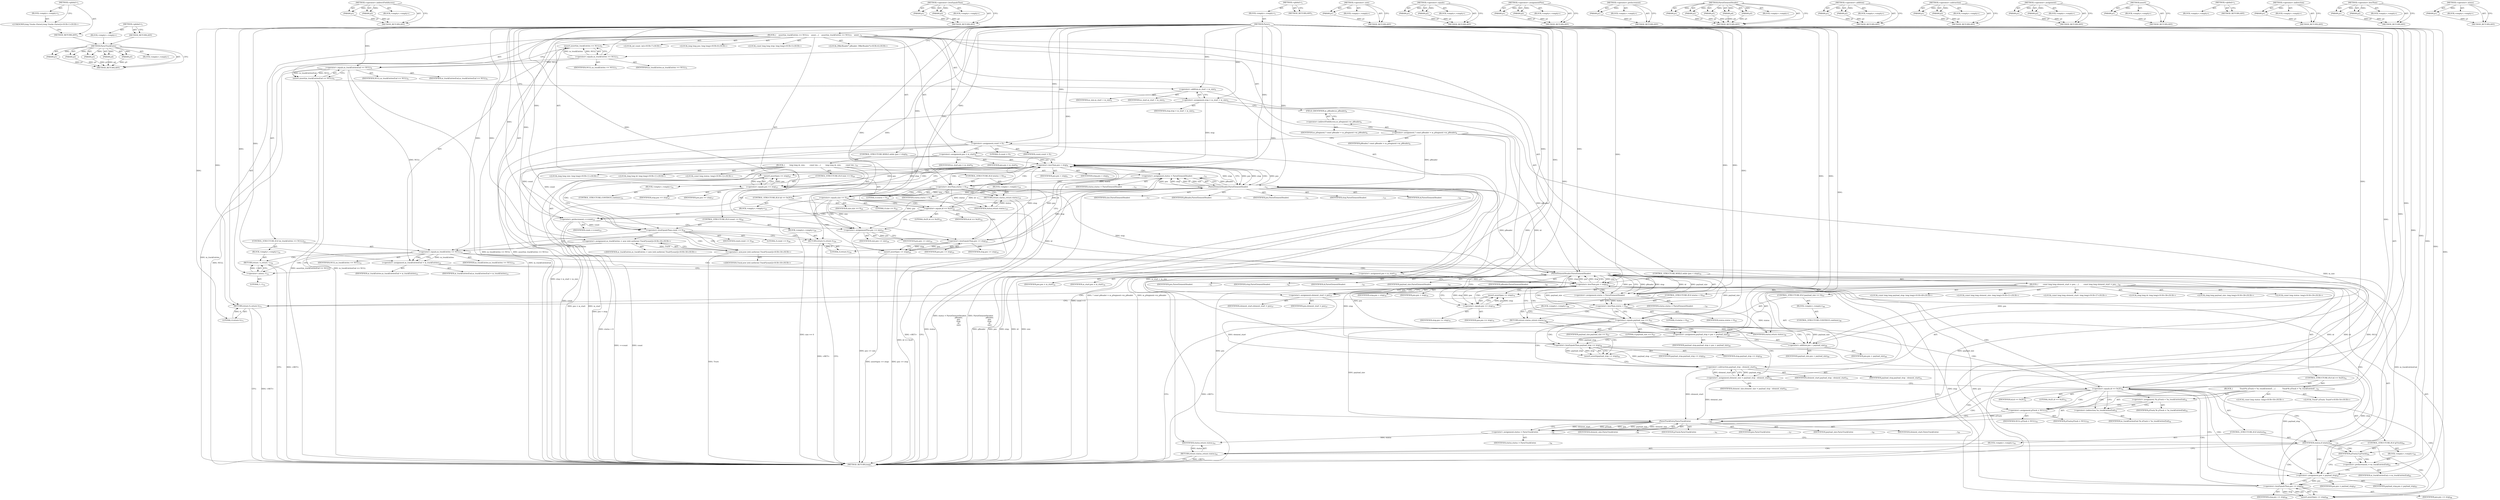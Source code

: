 digraph "&lt;global&gt;" {
vulnerable_299 [label=<(METHOD,ParseTrackEntry)>];
vulnerable_300 [label=<(PARAM,p1)>];
vulnerable_301 [label=<(PARAM,p2)>];
vulnerable_302 [label=<(PARAM,p3)>];
vulnerable_303 [label=<(PARAM,p4)>];
vulnerable_304 [label=<(PARAM,p5)>];
vulnerable_305 [label=<(BLOCK,&lt;empty&gt;,&lt;empty&gt;)>];
vulnerable_306 [label=<(METHOD_RETURN,ANY)>];
vulnerable_250 [label=<(METHOD,&lt;operator&gt;.indirectFieldAccess)>];
vulnerable_251 [label=<(PARAM,p1)>];
vulnerable_252 [label=<(PARAM,p2)>];
vulnerable_253 [label=<(BLOCK,&lt;empty&gt;,&lt;empty&gt;)>];
vulnerable_254 [label=<(METHOD_RETURN,ANY)>];
vulnerable_277 [label=<(METHOD,&lt;operator&gt;.lessEqualsThan)>];
vulnerable_278 [label=<(PARAM,p1)>];
vulnerable_279 [label=<(PARAM,p2)>];
vulnerable_280 [label=<(BLOCK,&lt;empty&gt;,&lt;empty&gt;)>];
vulnerable_281 [label=<(METHOD_RETURN,ANY)>];
vulnerable_6 [label=<(METHOD,&lt;global&gt;)<SUB>1</SUB>>];
vulnerable_7 [label=<(BLOCK,&lt;empty&gt;,&lt;empty&gt;)<SUB>1</SUB>>];
vulnerable_8 [label=<(METHOD,Parse)<SUB>1</SUB>>];
vulnerable_9 [label=<(BLOCK,{
    assert(m_trackEntries == NULL);
    asser...,{
    assert(m_trackEntries == NULL);
    asser...)<SUB>2</SUB>>];
vulnerable_10 [label=<(assert,assert(m_trackEntries == NULL))<SUB>3</SUB>>];
vulnerable_11 [label=<(&lt;operator&gt;.equals,m_trackEntries == NULL)<SUB>3</SUB>>];
vulnerable_12 [label=<(IDENTIFIER,m_trackEntries,m_trackEntries == NULL)<SUB>3</SUB>>];
vulnerable_13 [label=<(IDENTIFIER,NULL,m_trackEntries == NULL)<SUB>3</SUB>>];
vulnerable_14 [label=<(assert,assert(m_trackEntriesEnd == NULL))<SUB>4</SUB>>];
vulnerable_15 [label=<(&lt;operator&gt;.equals,m_trackEntriesEnd == NULL)<SUB>4</SUB>>];
vulnerable_16 [label=<(IDENTIFIER,m_trackEntriesEnd,m_trackEntriesEnd == NULL)<SUB>4</SUB>>];
vulnerable_17 [label=<(IDENTIFIER,NULL,m_trackEntriesEnd == NULL)<SUB>4</SUB>>];
vulnerable_18 [label="<(LOCAL,const long long stop: long long)<SUB>5</SUB>>"];
vulnerable_19 [label=<(&lt;operator&gt;.assignment,stop = m_start + m_size)<SUB>5</SUB>>];
vulnerable_20 [label=<(IDENTIFIER,stop,stop = m_start + m_size)<SUB>5</SUB>>];
vulnerable_21 [label=<(&lt;operator&gt;.addition,m_start + m_size)<SUB>5</SUB>>];
vulnerable_22 [label=<(IDENTIFIER,m_start,m_start + m_size)<SUB>5</SUB>>];
vulnerable_23 [label=<(IDENTIFIER,m_size,m_start + m_size)<SUB>5</SUB>>];
vulnerable_24 [label="<(LOCAL,IMkvReader* pReader: IMkvReader*)<SUB>6</SUB>>"];
vulnerable_25 [label=<(&lt;operator&gt;.assignment,* const pReader = m_pSegment-&gt;m_pReader)<SUB>6</SUB>>];
vulnerable_26 [label=<(IDENTIFIER,pReader,* const pReader = m_pSegment-&gt;m_pReader)<SUB>6</SUB>>];
vulnerable_27 [label=<(&lt;operator&gt;.indirectFieldAccess,m_pSegment-&gt;m_pReader)<SUB>6</SUB>>];
vulnerable_28 [label=<(IDENTIFIER,m_pSegment,* const pReader = m_pSegment-&gt;m_pReader)<SUB>6</SUB>>];
vulnerable_29 [label=<(FIELD_IDENTIFIER,m_pReader,m_pReader)<SUB>6</SUB>>];
vulnerable_30 [label="<(LOCAL,int count: int)<SUB>7</SUB>>"];
vulnerable_31 [label=<(&lt;operator&gt;.assignment,count = 0)<SUB>7</SUB>>];
vulnerable_32 [label=<(IDENTIFIER,count,count = 0)<SUB>7</SUB>>];
vulnerable_33 [label=<(LITERAL,0,count = 0)<SUB>7</SUB>>];
vulnerable_34 [label="<(LOCAL,long long pos: long long)<SUB>8</SUB>>"];
vulnerable_35 [label=<(&lt;operator&gt;.assignment,pos = m_start)<SUB>8</SUB>>];
vulnerable_36 [label=<(IDENTIFIER,pos,pos = m_start)<SUB>8</SUB>>];
vulnerable_37 [label=<(IDENTIFIER,m_start,pos = m_start)<SUB>8</SUB>>];
vulnerable_38 [label=<(CONTROL_STRUCTURE,WHILE,while (pos &lt; stop))<SUB>9</SUB>>];
vulnerable_39 [label=<(&lt;operator&gt;.lessThan,pos &lt; stop)<SUB>9</SUB>>];
vulnerable_40 [label=<(IDENTIFIER,pos,pos &lt; stop)<SUB>9</SUB>>];
vulnerable_41 [label=<(IDENTIFIER,stop,pos &lt; stop)<SUB>9</SUB>>];
vulnerable_42 [label=<(BLOCK,{
        long long id, size;
        const lon...,{
        long long id, size;
        const lon...)<SUB>10</SUB>>];
vulnerable_43 [label="<(LOCAL,long long id: long long)<SUB>11</SUB>>"];
vulnerable_44 [label="<(LOCAL,long long size: long long)<SUB>11</SUB>>"];
vulnerable_45 [label="<(LOCAL,const long status: long)<SUB>12</SUB>>"];
vulnerable_46 [label=<(&lt;operator&gt;.assignment,status = ParseElementHeader(
                  ...)<SUB>12</SUB>>];
vulnerable_47 [label=<(IDENTIFIER,status,status = ParseElementHeader(
                  ...)<SUB>12</SUB>>];
vulnerable_48 [label=<(ParseElementHeader,ParseElementHeader(
                           ...)<SUB>12</SUB>>];
vulnerable_49 [label=<(IDENTIFIER,pReader,ParseElementHeader(
                           ...)<SUB>13</SUB>>];
vulnerable_50 [label=<(IDENTIFIER,pos,ParseElementHeader(
                           ...)<SUB>14</SUB>>];
vulnerable_51 [label=<(IDENTIFIER,stop,ParseElementHeader(
                           ...)<SUB>15</SUB>>];
vulnerable_52 [label=<(IDENTIFIER,id,ParseElementHeader(
                           ...)<SUB>16</SUB>>];
vulnerable_53 [label=<(IDENTIFIER,size,ParseElementHeader(
                           ...)<SUB>17</SUB>>];
vulnerable_54 [label=<(CONTROL_STRUCTURE,IF,if (status &lt; 0))<SUB>18</SUB>>];
vulnerable_55 [label=<(&lt;operator&gt;.lessThan,status &lt; 0)<SUB>18</SUB>>];
vulnerable_56 [label=<(IDENTIFIER,status,status &lt; 0)<SUB>18</SUB>>];
vulnerable_57 [label=<(LITERAL,0,status &lt; 0)<SUB>18</SUB>>];
vulnerable_58 [label=<(BLOCK,&lt;empty&gt;,&lt;empty&gt;)<SUB>19</SUB>>];
vulnerable_59 [label=<(RETURN,return status;,return status;)<SUB>19</SUB>>];
vulnerable_60 [label=<(IDENTIFIER,status,return status;)<SUB>19</SUB>>];
vulnerable_61 [label=<(CONTROL_STRUCTURE,IF,if (size == 0))<SUB>20</SUB>>];
vulnerable_62 [label=<(&lt;operator&gt;.equals,size == 0)<SUB>20</SUB>>];
vulnerable_63 [label=<(IDENTIFIER,size,size == 0)<SUB>20</SUB>>];
vulnerable_64 [label=<(LITERAL,0,size == 0)<SUB>20</SUB>>];
vulnerable_65 [label=<(BLOCK,&lt;empty&gt;,&lt;empty&gt;)<SUB>21</SUB>>];
vulnerable_66 [label=<(CONTROL_STRUCTURE,CONTINUE,continue;)<SUB>21</SUB>>];
vulnerable_67 [label=<(CONTROL_STRUCTURE,IF,if (id == 0x2E))<SUB>22</SUB>>];
vulnerable_68 [label=<(&lt;operator&gt;.equals,id == 0x2E)<SUB>22</SUB>>];
vulnerable_69 [label=<(IDENTIFIER,id,id == 0x2E)<SUB>22</SUB>>];
vulnerable_70 [label=<(LITERAL,0x2E,id == 0x2E)<SUB>22</SUB>>];
vulnerable_71 [label=<(BLOCK,&lt;empty&gt;,&lt;empty&gt;)<SUB>23</SUB>>];
vulnerable_72 [label=<(&lt;operator&gt;.preIncrement,++count)<SUB>23</SUB>>];
vulnerable_73 [label=<(IDENTIFIER,count,++count)<SUB>23</SUB>>];
vulnerable_74 [label=<(&lt;operator&gt;.assignmentPlus,pos += size)<SUB>24</SUB>>];
vulnerable_75 [label=<(IDENTIFIER,pos,pos += size)<SUB>24</SUB>>];
vulnerable_76 [label=<(IDENTIFIER,size,pos += size)<SUB>24</SUB>>];
vulnerable_77 [label=<(assert,assert(pos &lt;= stop))<SUB>25</SUB>>];
vulnerable_78 [label=<(&lt;operator&gt;.lessEqualsThan,pos &lt;= stop)<SUB>25</SUB>>];
vulnerable_79 [label=<(IDENTIFIER,pos,pos &lt;= stop)<SUB>25</SUB>>];
vulnerable_80 [label=<(IDENTIFIER,stop,pos &lt;= stop)<SUB>25</SUB>>];
vulnerable_81 [label=<(assert,assert(pos == stop))<SUB>27</SUB>>];
vulnerable_82 [label=<(&lt;operator&gt;.equals,pos == stop)<SUB>27</SUB>>];
vulnerable_83 [label=<(IDENTIFIER,pos,pos == stop)<SUB>27</SUB>>];
vulnerable_84 [label=<(IDENTIFIER,stop,pos == stop)<SUB>27</SUB>>];
vulnerable_85 [label=<(CONTROL_STRUCTURE,IF,if (count &lt;= 0))<SUB>28</SUB>>];
vulnerable_86 [label=<(&lt;operator&gt;.lessEqualsThan,count &lt;= 0)<SUB>28</SUB>>];
vulnerable_87 [label=<(IDENTIFIER,count,count &lt;= 0)<SUB>28</SUB>>];
vulnerable_88 [label=<(LITERAL,0,count &lt;= 0)<SUB>28</SUB>>];
vulnerable_89 [label=<(BLOCK,&lt;empty&gt;,&lt;empty&gt;)<SUB>29</SUB>>];
vulnerable_90 [label=<(RETURN,return 0;,return 0;)<SUB>29</SUB>>];
vulnerable_91 [label=<(LITERAL,0,return 0;)<SUB>29</SUB>>];
vulnerable_92 [label="<(&lt;operator&gt;.assignment,m_trackEntries = new (std::nothrow) Track*[count])<SUB>30</SUB>>"];
vulnerable_93 [label="<(IDENTIFIER,m_trackEntries,m_trackEntries = new (std::nothrow) Track*[count])<SUB>30</SUB>>"];
vulnerable_94 [label="<(&lt;operator&gt;.new,new (std::nothrow) Track*[count])<SUB>30</SUB>>"];
vulnerable_95 [label="<(IDENTIFIER,Track,new (std::nothrow) Track*[count])<SUB>30</SUB>>"];
vulnerable_96 [label=<(CONTROL_STRUCTURE,IF,if (m_trackEntries == NULL))<SUB>31</SUB>>];
vulnerable_97 [label=<(&lt;operator&gt;.equals,m_trackEntries == NULL)<SUB>31</SUB>>];
vulnerable_98 [label=<(IDENTIFIER,m_trackEntries,m_trackEntries == NULL)<SUB>31</SUB>>];
vulnerable_99 [label=<(IDENTIFIER,NULL,m_trackEntries == NULL)<SUB>31</SUB>>];
vulnerable_100 [label=<(BLOCK,&lt;empty&gt;,&lt;empty&gt;)<SUB>32</SUB>>];
vulnerable_101 [label=<(RETURN,return -1;,return -1;)<SUB>32</SUB>>];
vulnerable_102 [label=<(&lt;operator&gt;.minus,-1)<SUB>32</SUB>>];
vulnerable_103 [label=<(LITERAL,1,-1)<SUB>32</SUB>>];
vulnerable_104 [label=<(&lt;operator&gt;.assignment,m_trackEntriesEnd = m_trackEntries)<SUB>33</SUB>>];
vulnerable_105 [label=<(IDENTIFIER,m_trackEntriesEnd,m_trackEntriesEnd = m_trackEntries)<SUB>33</SUB>>];
vulnerable_106 [label=<(IDENTIFIER,m_trackEntries,m_trackEntriesEnd = m_trackEntries)<SUB>33</SUB>>];
vulnerable_107 [label=<(&lt;operator&gt;.assignment,pos = m_start)<SUB>34</SUB>>];
vulnerable_108 [label=<(IDENTIFIER,pos,pos = m_start)<SUB>34</SUB>>];
vulnerable_109 [label=<(IDENTIFIER,m_start,pos = m_start)<SUB>34</SUB>>];
vulnerable_110 [label=<(CONTROL_STRUCTURE,WHILE,while (pos &lt; stop))<SUB>35</SUB>>];
vulnerable_111 [label=<(&lt;operator&gt;.lessThan,pos &lt; stop)<SUB>35</SUB>>];
vulnerable_112 [label=<(IDENTIFIER,pos,pos &lt; stop)<SUB>35</SUB>>];
vulnerable_113 [label=<(IDENTIFIER,stop,pos &lt; stop)<SUB>35</SUB>>];
vulnerable_114 [label=<(BLOCK,{
        const long long element_start = pos;
...,{
        const long long element_start = pos;
...)<SUB>36</SUB>>];
vulnerable_115 [label="<(LOCAL,const long long element_start: long long)<SUB>37</SUB>>"];
vulnerable_116 [label=<(&lt;operator&gt;.assignment,element_start = pos)<SUB>37</SUB>>];
vulnerable_117 [label=<(IDENTIFIER,element_start,element_start = pos)<SUB>37</SUB>>];
vulnerable_118 [label=<(IDENTIFIER,pos,element_start = pos)<SUB>37</SUB>>];
vulnerable_119 [label="<(LOCAL,long long id: long long)<SUB>38</SUB>>"];
vulnerable_120 [label="<(LOCAL,long long payload_size: long long)<SUB>38</SUB>>"];
vulnerable_121 [label="<(LOCAL,const long status: long)<SUB>39</SUB>>"];
vulnerable_122 [label=<(&lt;operator&gt;.assignment,status = ParseElementHeader(
                  ...)<SUB>39</SUB>>];
vulnerable_123 [label=<(IDENTIFIER,status,status = ParseElementHeader(
                  ...)<SUB>39</SUB>>];
vulnerable_124 [label=<(ParseElementHeader,ParseElementHeader(
                           ...)<SUB>39</SUB>>];
vulnerable_125 [label=<(IDENTIFIER,pReader,ParseElementHeader(
                           ...)<SUB>40</SUB>>];
vulnerable_126 [label=<(IDENTIFIER,pos,ParseElementHeader(
                           ...)<SUB>41</SUB>>];
vulnerable_127 [label=<(IDENTIFIER,stop,ParseElementHeader(
                           ...)<SUB>42</SUB>>];
vulnerable_128 [label=<(IDENTIFIER,id,ParseElementHeader(
                           ...)<SUB>43</SUB>>];
vulnerable_129 [label=<(IDENTIFIER,payload_size,ParseElementHeader(
                           ...)<SUB>44</SUB>>];
vulnerable_130 [label=<(CONTROL_STRUCTURE,IF,if (status &lt; 0))<SUB>45</SUB>>];
vulnerable_131 [label=<(&lt;operator&gt;.lessThan,status &lt; 0)<SUB>45</SUB>>];
vulnerable_132 [label=<(IDENTIFIER,status,status &lt; 0)<SUB>45</SUB>>];
vulnerable_133 [label=<(LITERAL,0,status &lt; 0)<SUB>45</SUB>>];
vulnerable_134 [label=<(BLOCK,&lt;empty&gt;,&lt;empty&gt;)<SUB>46</SUB>>];
vulnerable_135 [label=<(RETURN,return status;,return status;)<SUB>46</SUB>>];
vulnerable_136 [label=<(IDENTIFIER,status,return status;)<SUB>46</SUB>>];
vulnerable_137 [label=<(CONTROL_STRUCTURE,IF,if (payload_size == 0))<SUB>47</SUB>>];
vulnerable_138 [label=<(&lt;operator&gt;.equals,payload_size == 0)<SUB>47</SUB>>];
vulnerable_139 [label=<(IDENTIFIER,payload_size,payload_size == 0)<SUB>47</SUB>>];
vulnerable_140 [label=<(LITERAL,0,payload_size == 0)<SUB>47</SUB>>];
vulnerable_141 [label=<(BLOCK,&lt;empty&gt;,&lt;empty&gt;)<SUB>48</SUB>>];
vulnerable_142 [label=<(CONTROL_STRUCTURE,CONTINUE,continue;)<SUB>48</SUB>>];
vulnerable_143 [label="<(LOCAL,const long long payload_stop: long long)<SUB>49</SUB>>"];
vulnerable_144 [label=<(&lt;operator&gt;.assignment,payload_stop = pos + payload_size)<SUB>49</SUB>>];
vulnerable_145 [label=<(IDENTIFIER,payload_stop,payload_stop = pos + payload_size)<SUB>49</SUB>>];
vulnerable_146 [label=<(&lt;operator&gt;.addition,pos + payload_size)<SUB>49</SUB>>];
vulnerable_147 [label=<(IDENTIFIER,pos,pos + payload_size)<SUB>49</SUB>>];
vulnerable_148 [label=<(IDENTIFIER,payload_size,pos + payload_size)<SUB>49</SUB>>];
vulnerable_149 [label=<(assert,assert(payload_stop &lt;= stop))<SUB>50</SUB>>];
vulnerable_150 [label=<(&lt;operator&gt;.lessEqualsThan,payload_stop &lt;= stop)<SUB>50</SUB>>];
vulnerable_151 [label=<(IDENTIFIER,payload_stop,payload_stop &lt;= stop)<SUB>50</SUB>>];
vulnerable_152 [label=<(IDENTIFIER,stop,payload_stop &lt;= stop)<SUB>50</SUB>>];
vulnerable_153 [label="<(LOCAL,const long long element_size: long long)<SUB>51</SUB>>"];
vulnerable_154 [label=<(&lt;operator&gt;.assignment,element_size = payload_stop - element_start)<SUB>51</SUB>>];
vulnerable_155 [label=<(IDENTIFIER,element_size,element_size = payload_stop - element_start)<SUB>51</SUB>>];
vulnerable_156 [label=<(&lt;operator&gt;.subtraction,payload_stop - element_start)<SUB>51</SUB>>];
vulnerable_157 [label=<(IDENTIFIER,payload_stop,payload_stop - element_start)<SUB>51</SUB>>];
vulnerable_158 [label=<(IDENTIFIER,element_start,payload_stop - element_start)<SUB>51</SUB>>];
vulnerable_159 [label=<(CONTROL_STRUCTURE,IF,if (id == 0x2E))<SUB>52</SUB>>];
vulnerable_160 [label=<(&lt;operator&gt;.equals,id == 0x2E)<SUB>52</SUB>>];
vulnerable_161 [label=<(IDENTIFIER,id,id == 0x2E)<SUB>52</SUB>>];
vulnerable_162 [label=<(LITERAL,0x2E,id == 0x2E)<SUB>52</SUB>>];
vulnerable_163 [label=<(BLOCK,{
            Track*&amp; pTrack = *m_trackEntriesE...,{
            Track*&amp; pTrack = *m_trackEntriesE...)<SUB>53</SUB>>];
vulnerable_164 [label="<(LOCAL,Track* pTrack: Track*)<SUB>54</SUB>>"];
vulnerable_165 [label=<(&lt;operator&gt;.assignment,*&amp; pTrack = *m_trackEntriesEnd)<SUB>54</SUB>>];
vulnerable_166 [label=<(IDENTIFIER,pTrack,*&amp; pTrack = *m_trackEntriesEnd)<SUB>54</SUB>>];
vulnerable_167 [label=<(&lt;operator&gt;.indirection,*m_trackEntriesEnd)<SUB>54</SUB>>];
vulnerable_168 [label=<(IDENTIFIER,m_trackEntriesEnd,*&amp; pTrack = *m_trackEntriesEnd)<SUB>54</SUB>>];
vulnerable_169 [label=<(&lt;operator&gt;.assignment,pTrack = NULL)<SUB>55</SUB>>];
vulnerable_170 [label=<(IDENTIFIER,pTrack,pTrack = NULL)<SUB>55</SUB>>];
vulnerable_171 [label=<(IDENTIFIER,NULL,pTrack = NULL)<SUB>55</SUB>>];
vulnerable_172 [label="<(LOCAL,const long status: long)<SUB>56</SUB>>"];
vulnerable_173 [label=<(&lt;operator&gt;.assignment,status = ParseTrackEntry(
                     ...)<SUB>56</SUB>>];
vulnerable_174 [label=<(IDENTIFIER,status,status = ParseTrackEntry(
                     ...)<SUB>56</SUB>>];
vulnerable_175 [label=<(ParseTrackEntry,ParseTrackEntry(
                              ...)<SUB>56</SUB>>];
vulnerable_176 [label=<(IDENTIFIER,pos,ParseTrackEntry(
                              ...)<SUB>57</SUB>>];
vulnerable_177 [label=<(IDENTIFIER,payload_size,ParseTrackEntry(
                              ...)<SUB>58</SUB>>];
vulnerable_178 [label=<(IDENTIFIER,element_start,ParseTrackEntry(
                              ...)<SUB>59</SUB>>];
vulnerable_179 [label=<(IDENTIFIER,element_size,ParseTrackEntry(
                              ...)<SUB>60</SUB>>];
vulnerable_180 [label=<(IDENTIFIER,pTrack,ParseTrackEntry(
                              ...)<SUB>61</SUB>>];
vulnerable_181 [label=<(CONTROL_STRUCTURE,IF,if (status))<SUB>62</SUB>>];
vulnerable_182 [label=<(IDENTIFIER,status,if (status))<SUB>62</SUB>>];
vulnerable_183 [label=<(BLOCK,&lt;empty&gt;,&lt;empty&gt;)<SUB>63</SUB>>];
vulnerable_184 [label=<(RETURN,return status;,return status;)<SUB>63</SUB>>];
vulnerable_185 [label=<(IDENTIFIER,status,return status;)<SUB>63</SUB>>];
vulnerable_186 [label=<(CONTROL_STRUCTURE,IF,if (pTrack))<SUB>64</SUB>>];
vulnerable_187 [label=<(IDENTIFIER,pTrack,if (pTrack))<SUB>64</SUB>>];
vulnerable_188 [label=<(BLOCK,&lt;empty&gt;,&lt;empty&gt;)<SUB>65</SUB>>];
vulnerable_189 [label=<(&lt;operator&gt;.preIncrement,++m_trackEntriesEnd)<SUB>65</SUB>>];
vulnerable_190 [label=<(IDENTIFIER,m_trackEntriesEnd,++m_trackEntriesEnd)<SUB>65</SUB>>];
vulnerable_191 [label=<(&lt;operator&gt;.assignment,pos = payload_stop)<SUB>67</SUB>>];
vulnerable_192 [label=<(IDENTIFIER,pos,pos = payload_stop)<SUB>67</SUB>>];
vulnerable_193 [label=<(IDENTIFIER,payload_stop,pos = payload_stop)<SUB>67</SUB>>];
vulnerable_194 [label=<(assert,assert(pos &lt;= stop))<SUB>68</SUB>>];
vulnerable_195 [label=<(&lt;operator&gt;.lessEqualsThan,pos &lt;= stop)<SUB>68</SUB>>];
vulnerable_196 [label=<(IDENTIFIER,pos,pos &lt;= stop)<SUB>68</SUB>>];
vulnerable_197 [label=<(IDENTIFIER,stop,pos &lt;= stop)<SUB>68</SUB>>];
vulnerable_198 [label=<(assert,assert(pos == stop))<SUB>70</SUB>>];
vulnerable_199 [label=<(&lt;operator&gt;.equals,pos == stop)<SUB>70</SUB>>];
vulnerable_200 [label=<(IDENTIFIER,pos,pos == stop)<SUB>70</SUB>>];
vulnerable_201 [label=<(IDENTIFIER,stop,pos == stop)<SUB>70</SUB>>];
vulnerable_202 [label=<(RETURN,return 0;,return 0;)<SUB>71</SUB>>];
vulnerable_203 [label=<(LITERAL,0,return 0;)<SUB>71</SUB>>];
vulnerable_204 [label=<(METHOD_RETURN,long)<SUB>1</SUB>>];
vulnerable_206 [label=<(METHOD_RETURN,ANY)<SUB>1</SUB>>];
vulnerable_282 [label=<(METHOD,&lt;operator&gt;.new)>];
vulnerable_283 [label=<(PARAM,p1)>];
vulnerable_284 [label=<(BLOCK,&lt;empty&gt;,&lt;empty&gt;)>];
vulnerable_285 [label=<(METHOD_RETURN,ANY)>];
vulnerable_235 [label=<(METHOD,&lt;operator&gt;.equals)>];
vulnerable_236 [label=<(PARAM,p1)>];
vulnerable_237 [label=<(PARAM,p2)>];
vulnerable_238 [label=<(BLOCK,&lt;empty&gt;,&lt;empty&gt;)>];
vulnerable_239 [label=<(METHOD_RETURN,ANY)>];
vulnerable_272 [label=<(METHOD,&lt;operator&gt;.assignmentPlus)>];
vulnerable_273 [label=<(PARAM,p1)>];
vulnerable_274 [label=<(PARAM,p2)>];
vulnerable_275 [label=<(BLOCK,&lt;empty&gt;,&lt;empty&gt;)>];
vulnerable_276 [label=<(METHOD_RETURN,ANY)>];
vulnerable_268 [label=<(METHOD,&lt;operator&gt;.preIncrement)>];
vulnerable_269 [label=<(PARAM,p1)>];
vulnerable_270 [label=<(BLOCK,&lt;empty&gt;,&lt;empty&gt;)>];
vulnerable_271 [label=<(METHOD_RETURN,ANY)>];
vulnerable_260 [label=<(METHOD,ParseElementHeader)>];
vulnerable_261 [label=<(PARAM,p1)>];
vulnerable_262 [label=<(PARAM,p2)>];
vulnerable_263 [label=<(PARAM,p3)>];
vulnerable_264 [label=<(PARAM,p4)>];
vulnerable_265 [label=<(PARAM,p5)>];
vulnerable_266 [label=<(BLOCK,&lt;empty&gt;,&lt;empty&gt;)>];
vulnerable_267 [label=<(METHOD_RETURN,ANY)>];
vulnerable_245 [label=<(METHOD,&lt;operator&gt;.addition)>];
vulnerable_246 [label=<(PARAM,p1)>];
vulnerable_247 [label=<(PARAM,p2)>];
vulnerable_248 [label=<(BLOCK,&lt;empty&gt;,&lt;empty&gt;)>];
vulnerable_249 [label=<(METHOD_RETURN,ANY)>];
vulnerable_290 [label=<(METHOD,&lt;operator&gt;.subtraction)>];
vulnerable_291 [label=<(PARAM,p1)>];
vulnerable_292 [label=<(PARAM,p2)>];
vulnerable_293 [label=<(BLOCK,&lt;empty&gt;,&lt;empty&gt;)>];
vulnerable_294 [label=<(METHOD_RETURN,ANY)>];
vulnerable_240 [label=<(METHOD,&lt;operator&gt;.assignment)>];
vulnerable_241 [label=<(PARAM,p1)>];
vulnerable_242 [label=<(PARAM,p2)>];
vulnerable_243 [label=<(BLOCK,&lt;empty&gt;,&lt;empty&gt;)>];
vulnerable_244 [label=<(METHOD_RETURN,ANY)>];
vulnerable_231 [label=<(METHOD,assert)>];
vulnerable_232 [label=<(PARAM,p1)>];
vulnerable_233 [label=<(BLOCK,&lt;empty&gt;,&lt;empty&gt;)>];
vulnerable_234 [label=<(METHOD_RETURN,ANY)>];
vulnerable_225 [label=<(METHOD,&lt;global&gt;)<SUB>1</SUB>>];
vulnerable_226 [label=<(BLOCK,&lt;empty&gt;,&lt;empty&gt;)>];
vulnerable_227 [label=<(METHOD_RETURN,ANY)>];
vulnerable_295 [label=<(METHOD,&lt;operator&gt;.indirection)>];
vulnerable_296 [label=<(PARAM,p1)>];
vulnerable_297 [label=<(BLOCK,&lt;empty&gt;,&lt;empty&gt;)>];
vulnerable_298 [label=<(METHOD_RETURN,ANY)>];
vulnerable_255 [label=<(METHOD,&lt;operator&gt;.lessThan)>];
vulnerable_256 [label=<(PARAM,p1)>];
vulnerable_257 [label=<(PARAM,p2)>];
vulnerable_258 [label=<(BLOCK,&lt;empty&gt;,&lt;empty&gt;)>];
vulnerable_259 [label=<(METHOD_RETURN,ANY)>];
vulnerable_286 [label=<(METHOD,&lt;operator&gt;.minus)>];
vulnerable_287 [label=<(PARAM,p1)>];
vulnerable_288 [label=<(BLOCK,&lt;empty&gt;,&lt;empty&gt;)>];
vulnerable_289 [label=<(METHOD_RETURN,ANY)>];
fixed_6 [label=<(METHOD,&lt;global&gt;)<SUB>1</SUB>>];
fixed_7 [label=<(BLOCK,&lt;empty&gt;,&lt;empty&gt;)<SUB>1</SUB>>];
fixed_8 [label="<(UNKNOWN,long Tracks::Parse(),long Tracks::Parse())<SUB>1</SUB>>"];
fixed_9 [label=<(METHOD_RETURN,ANY)<SUB>1</SUB>>];
fixed_14 [label=<(METHOD,&lt;global&gt;)<SUB>1</SUB>>];
fixed_15 [label=<(BLOCK,&lt;empty&gt;,&lt;empty&gt;)>];
fixed_16 [label=<(METHOD_RETURN,ANY)>];
vulnerable_299 -> vulnerable_300  [key=0, label="AST: "];
vulnerable_299 -> vulnerable_300  [key=1, label="DDG: "];
vulnerable_299 -> vulnerable_305  [key=0, label="AST: "];
vulnerable_299 -> vulnerable_301  [key=0, label="AST: "];
vulnerable_299 -> vulnerable_301  [key=1, label="DDG: "];
vulnerable_299 -> vulnerable_306  [key=0, label="AST: "];
vulnerable_299 -> vulnerable_306  [key=1, label="CFG: "];
vulnerable_299 -> vulnerable_302  [key=0, label="AST: "];
vulnerable_299 -> vulnerable_302  [key=1, label="DDG: "];
vulnerable_299 -> vulnerable_303  [key=0, label="AST: "];
vulnerable_299 -> vulnerable_303  [key=1, label="DDG: "];
vulnerable_299 -> vulnerable_304  [key=0, label="AST: "];
vulnerable_299 -> vulnerable_304  [key=1, label="DDG: "];
vulnerable_300 -> vulnerable_306  [key=0, label="DDG: p1"];
vulnerable_301 -> vulnerable_306  [key=0, label="DDG: p2"];
vulnerable_302 -> vulnerable_306  [key=0, label="DDG: p3"];
vulnerable_303 -> vulnerable_306  [key=0, label="DDG: p4"];
vulnerable_304 -> vulnerable_306  [key=0, label="DDG: p5"];
vulnerable_250 -> vulnerable_251  [key=0, label="AST: "];
vulnerable_250 -> vulnerable_251  [key=1, label="DDG: "];
vulnerable_250 -> vulnerable_253  [key=0, label="AST: "];
vulnerable_250 -> vulnerable_252  [key=0, label="AST: "];
vulnerable_250 -> vulnerable_252  [key=1, label="DDG: "];
vulnerable_250 -> vulnerable_254  [key=0, label="AST: "];
vulnerable_250 -> vulnerable_254  [key=1, label="CFG: "];
vulnerable_251 -> vulnerable_254  [key=0, label="DDG: p1"];
vulnerable_252 -> vulnerable_254  [key=0, label="DDG: p2"];
vulnerable_277 -> vulnerable_278  [key=0, label="AST: "];
vulnerable_277 -> vulnerable_278  [key=1, label="DDG: "];
vulnerable_277 -> vulnerable_280  [key=0, label="AST: "];
vulnerable_277 -> vulnerable_279  [key=0, label="AST: "];
vulnerable_277 -> vulnerable_279  [key=1, label="DDG: "];
vulnerable_277 -> vulnerable_281  [key=0, label="AST: "];
vulnerable_277 -> vulnerable_281  [key=1, label="CFG: "];
vulnerable_278 -> vulnerable_281  [key=0, label="DDG: p1"];
vulnerable_279 -> vulnerable_281  [key=0, label="DDG: p2"];
vulnerable_6 -> vulnerable_7  [key=0, label="AST: "];
vulnerable_6 -> vulnerable_206  [key=0, label="AST: "];
vulnerable_6 -> vulnerable_206  [key=1, label="CFG: "];
vulnerable_7 -> vulnerable_8  [key=0, label="AST: "];
vulnerable_8 -> vulnerable_9  [key=0, label="AST: "];
vulnerable_8 -> vulnerable_204  [key=0, label="AST: "];
vulnerable_8 -> vulnerable_11  [key=0, label="CFG: "];
vulnerable_8 -> vulnerable_11  [key=1, label="DDG: "];
vulnerable_8 -> vulnerable_19  [key=0, label="DDG: "];
vulnerable_8 -> vulnerable_31  [key=0, label="DDG: "];
vulnerable_8 -> vulnerable_35  [key=0, label="DDG: "];
vulnerable_8 -> vulnerable_104  [key=0, label="DDG: "];
vulnerable_8 -> vulnerable_107  [key=0, label="DDG: "];
vulnerable_8 -> vulnerable_202  [key=0, label="DDG: "];
vulnerable_8 -> vulnerable_203  [key=0, label="DDG: "];
vulnerable_8 -> vulnerable_15  [key=0, label="DDG: "];
vulnerable_8 -> vulnerable_21  [key=0, label="DDG: "];
vulnerable_8 -> vulnerable_39  [key=0, label="DDG: "];
vulnerable_8 -> vulnerable_74  [key=0, label="DDG: "];
vulnerable_8 -> vulnerable_82  [key=0, label="DDG: "];
vulnerable_8 -> vulnerable_86  [key=0, label="DDG: "];
vulnerable_8 -> vulnerable_90  [key=0, label="DDG: "];
vulnerable_8 -> vulnerable_94  [key=0, label="DDG: "];
vulnerable_8 -> vulnerable_97  [key=0, label="DDG: "];
vulnerable_8 -> vulnerable_111  [key=0, label="DDG: "];
vulnerable_8 -> vulnerable_116  [key=0, label="DDG: "];
vulnerable_8 -> vulnerable_144  [key=0, label="DDG: "];
vulnerable_8 -> vulnerable_191  [key=0, label="DDG: "];
vulnerable_8 -> vulnerable_199  [key=0, label="DDG: "];
vulnerable_8 -> vulnerable_91  [key=0, label="DDG: "];
vulnerable_8 -> vulnerable_48  [key=0, label="DDG: "];
vulnerable_8 -> vulnerable_55  [key=0, label="DDG: "];
vulnerable_8 -> vulnerable_62  [key=0, label="DDG: "];
vulnerable_8 -> vulnerable_68  [key=0, label="DDG: "];
vulnerable_8 -> vulnerable_78  [key=0, label="DDG: "];
vulnerable_8 -> vulnerable_102  [key=0, label="DDG: "];
vulnerable_8 -> vulnerable_124  [key=0, label="DDG: "];
vulnerable_8 -> vulnerable_131  [key=0, label="DDG: "];
vulnerable_8 -> vulnerable_138  [key=0, label="DDG: "];
vulnerable_8 -> vulnerable_146  [key=0, label="DDG: "];
vulnerable_8 -> vulnerable_150  [key=0, label="DDG: "];
vulnerable_8 -> vulnerable_156  [key=0, label="DDG: "];
vulnerable_8 -> vulnerable_160  [key=0, label="DDG: "];
vulnerable_8 -> vulnerable_169  [key=0, label="DDG: "];
vulnerable_8 -> vulnerable_195  [key=0, label="DDG: "];
vulnerable_8 -> vulnerable_60  [key=0, label="DDG: "];
vulnerable_8 -> vulnerable_72  [key=0, label="DDG: "];
vulnerable_8 -> vulnerable_136  [key=0, label="DDG: "];
vulnerable_8 -> vulnerable_182  [key=0, label="DDG: "];
vulnerable_8 -> vulnerable_187  [key=0, label="DDG: "];
vulnerable_8 -> vulnerable_175  [key=0, label="DDG: "];
vulnerable_8 -> vulnerable_185  [key=0, label="DDG: "];
vulnerable_8 -> vulnerable_189  [key=0, label="DDG: "];
vulnerable_9 -> vulnerable_10  [key=0, label="AST: "];
vulnerable_9 -> vulnerable_14  [key=0, label="AST: "];
vulnerable_9 -> vulnerable_18  [key=0, label="AST: "];
vulnerable_9 -> vulnerable_19  [key=0, label="AST: "];
vulnerable_9 -> vulnerable_24  [key=0, label="AST: "];
vulnerable_9 -> vulnerable_25  [key=0, label="AST: "];
vulnerable_9 -> vulnerable_30  [key=0, label="AST: "];
vulnerable_9 -> vulnerable_31  [key=0, label="AST: "];
vulnerable_9 -> vulnerable_34  [key=0, label="AST: "];
vulnerable_9 -> vulnerable_35  [key=0, label="AST: "];
vulnerable_9 -> vulnerable_38  [key=0, label="AST: "];
vulnerable_9 -> vulnerable_81  [key=0, label="AST: "];
vulnerable_9 -> vulnerable_85  [key=0, label="AST: "];
vulnerable_9 -> vulnerable_92  [key=0, label="AST: "];
vulnerable_9 -> vulnerable_96  [key=0, label="AST: "];
vulnerable_9 -> vulnerable_104  [key=0, label="AST: "];
vulnerable_9 -> vulnerable_107  [key=0, label="AST: "];
vulnerable_9 -> vulnerable_110  [key=0, label="AST: "];
vulnerable_9 -> vulnerable_198  [key=0, label="AST: "];
vulnerable_9 -> vulnerable_202  [key=0, label="AST: "];
vulnerable_10 -> vulnerable_11  [key=0, label="AST: "];
vulnerable_10 -> vulnerable_15  [key=0, label="CFG: "];
vulnerable_10 -> vulnerable_204  [key=0, label="DDG: m_trackEntries == NULL"];
vulnerable_10 -> vulnerable_204  [key=1, label="DDG: assert(m_trackEntries == NULL)"];
vulnerable_11 -> vulnerable_12  [key=0, label="AST: "];
vulnerable_11 -> vulnerable_13  [key=0, label="AST: "];
vulnerable_11 -> vulnerable_10  [key=0, label="CFG: "];
vulnerable_11 -> vulnerable_10  [key=1, label="DDG: m_trackEntries"];
vulnerable_11 -> vulnerable_10  [key=2, label="DDG: NULL"];
vulnerable_11 -> vulnerable_204  [key=0, label="DDG: m_trackEntries"];
vulnerable_11 -> vulnerable_15  [key=0, label="DDG: NULL"];
vulnerable_14 -> vulnerable_15  [key=0, label="AST: "];
vulnerable_14 -> vulnerable_21  [key=0, label="CFG: "];
vulnerable_14 -> vulnerable_204  [key=0, label="DDG: m_trackEntriesEnd == NULL"];
vulnerable_14 -> vulnerable_204  [key=1, label="DDG: assert(m_trackEntriesEnd == NULL)"];
vulnerable_15 -> vulnerable_16  [key=0, label="AST: "];
vulnerable_15 -> vulnerable_17  [key=0, label="AST: "];
vulnerable_15 -> vulnerable_14  [key=0, label="CFG: "];
vulnerable_15 -> vulnerable_14  [key=1, label="DDG: m_trackEntriesEnd"];
vulnerable_15 -> vulnerable_14  [key=2, label="DDG: NULL"];
vulnerable_15 -> vulnerable_204  [key=0, label="DDG: m_trackEntriesEnd"];
vulnerable_15 -> vulnerable_204  [key=1, label="DDG: NULL"];
vulnerable_15 -> vulnerable_97  [key=0, label="DDG: NULL"];
vulnerable_19 -> vulnerable_20  [key=0, label="AST: "];
vulnerable_19 -> vulnerable_21  [key=0, label="AST: "];
vulnerable_19 -> vulnerable_29  [key=0, label="CFG: "];
vulnerable_19 -> vulnerable_204  [key=0, label="DDG: m_start + m_size"];
vulnerable_19 -> vulnerable_204  [key=1, label="DDG: stop = m_start + m_size"];
vulnerable_19 -> vulnerable_39  [key=0, label="DDG: stop"];
vulnerable_21 -> vulnerable_22  [key=0, label="AST: "];
vulnerable_21 -> vulnerable_23  [key=0, label="AST: "];
vulnerable_21 -> vulnerable_19  [key=0, label="CFG: "];
vulnerable_21 -> vulnerable_204  [key=0, label="DDG: m_size"];
vulnerable_25 -> vulnerable_26  [key=0, label="AST: "];
vulnerable_25 -> vulnerable_27  [key=0, label="AST: "];
vulnerable_25 -> vulnerable_31  [key=0, label="CFG: "];
vulnerable_25 -> vulnerable_204  [key=0, label="DDG: m_pSegment-&gt;m_pReader"];
vulnerable_25 -> vulnerable_204  [key=1, label="DDG: * const pReader = m_pSegment-&gt;m_pReader"];
vulnerable_25 -> vulnerable_48  [key=0, label="DDG: pReader"];
vulnerable_25 -> vulnerable_124  [key=0, label="DDG: pReader"];
vulnerable_27 -> vulnerable_28  [key=0, label="AST: "];
vulnerable_27 -> vulnerable_29  [key=0, label="AST: "];
vulnerable_27 -> vulnerable_25  [key=0, label="CFG: "];
vulnerable_29 -> vulnerable_27  [key=0, label="CFG: "];
vulnerable_31 -> vulnerable_32  [key=0, label="AST: "];
vulnerable_31 -> vulnerable_33  [key=0, label="AST: "];
vulnerable_31 -> vulnerable_35  [key=0, label="CFG: "];
vulnerable_31 -> vulnerable_204  [key=0, label="DDG: count"];
vulnerable_31 -> vulnerable_204  [key=1, label="DDG: count = 0"];
vulnerable_31 -> vulnerable_86  [key=0, label="DDG: count"];
vulnerable_31 -> vulnerable_72  [key=0, label="DDG: count"];
vulnerable_35 -> vulnerable_36  [key=0, label="AST: "];
vulnerable_35 -> vulnerable_37  [key=0, label="AST: "];
vulnerable_35 -> vulnerable_39  [key=0, label="CFG: "];
vulnerable_35 -> vulnerable_39  [key=1, label="DDG: pos"];
vulnerable_35 -> vulnerable_204  [key=0, label="DDG: m_start"];
vulnerable_35 -> vulnerable_204  [key=1, label="DDG: pos = m_start"];
vulnerable_38 -> vulnerable_39  [key=0, label="AST: "];
vulnerable_38 -> vulnerable_42  [key=0, label="AST: "];
vulnerable_39 -> vulnerable_40  [key=0, label="AST: "];
vulnerable_39 -> vulnerable_41  [key=0, label="AST: "];
vulnerable_39 -> vulnerable_48  [key=0, label="CFG: "];
vulnerable_39 -> vulnerable_48  [key=1, label="DDG: pos"];
vulnerable_39 -> vulnerable_48  [key=2, label="DDG: stop"];
vulnerable_39 -> vulnerable_48  [key=3, label="CDG: "];
vulnerable_39 -> vulnerable_82  [key=0, label="CFG: "];
vulnerable_39 -> vulnerable_82  [key=1, label="DDG: pos"];
vulnerable_39 -> vulnerable_82  [key=2, label="DDG: stop"];
vulnerable_39 -> vulnerable_82  [key=3, label="CDG: "];
vulnerable_39 -> vulnerable_204  [key=0, label="DDG: pos &lt; stop"];
vulnerable_39 -> vulnerable_81  [key=0, label="CDG: "];
vulnerable_39 -> vulnerable_86  [key=0, label="CDG: "];
vulnerable_39 -> vulnerable_46  [key=0, label="CDG: "];
vulnerable_39 -> vulnerable_55  [key=0, label="CDG: "];
vulnerable_42 -> vulnerable_43  [key=0, label="AST: "];
vulnerable_42 -> vulnerable_44  [key=0, label="AST: "];
vulnerable_42 -> vulnerable_45  [key=0, label="AST: "];
vulnerable_42 -> vulnerable_46  [key=0, label="AST: "];
vulnerable_42 -> vulnerable_54  [key=0, label="AST: "];
vulnerable_42 -> vulnerable_61  [key=0, label="AST: "];
vulnerable_42 -> vulnerable_67  [key=0, label="AST: "];
vulnerable_42 -> vulnerable_74  [key=0, label="AST: "];
vulnerable_42 -> vulnerable_77  [key=0, label="AST: "];
vulnerable_46 -> vulnerable_47  [key=0, label="AST: "];
vulnerable_46 -> vulnerable_48  [key=0, label="AST: "];
vulnerable_46 -> vulnerable_55  [key=0, label="CFG: "];
vulnerable_46 -> vulnerable_55  [key=1, label="DDG: status"];
vulnerable_46 -> vulnerable_204  [key=0, label="DDG: ParseElementHeader(
                                pReader,
                                pos,
                                stop,
                                id,
                                size)"];
vulnerable_46 -> vulnerable_204  [key=1, label="DDG: status = ParseElementHeader(
                                pReader,
                                pos,
                                stop,
                                id,
                                size)"];
vulnerable_48 -> vulnerable_49  [key=0, label="AST: "];
vulnerable_48 -> vulnerable_50  [key=0, label="AST: "];
vulnerable_48 -> vulnerable_51  [key=0, label="AST: "];
vulnerable_48 -> vulnerable_52  [key=0, label="AST: "];
vulnerable_48 -> vulnerable_53  [key=0, label="AST: "];
vulnerable_48 -> vulnerable_46  [key=0, label="CFG: "];
vulnerable_48 -> vulnerable_46  [key=1, label="DDG: pReader"];
vulnerable_48 -> vulnerable_46  [key=2, label="DDG: pos"];
vulnerable_48 -> vulnerable_46  [key=3, label="DDG: stop"];
vulnerable_48 -> vulnerable_46  [key=4, label="DDG: id"];
vulnerable_48 -> vulnerable_46  [key=5, label="DDG: size"];
vulnerable_48 -> vulnerable_204  [key=0, label="DDG: pReader"];
vulnerable_48 -> vulnerable_204  [key=1, label="DDG: pos"];
vulnerable_48 -> vulnerable_204  [key=2, label="DDG: stop"];
vulnerable_48 -> vulnerable_204  [key=3, label="DDG: id"];
vulnerable_48 -> vulnerable_204  [key=4, label="DDG: size"];
vulnerable_48 -> vulnerable_39  [key=0, label="DDG: pos"];
vulnerable_48 -> vulnerable_39  [key=1, label="DDG: stop"];
vulnerable_48 -> vulnerable_74  [key=0, label="DDG: pos"];
vulnerable_48 -> vulnerable_62  [key=0, label="DDG: size"];
vulnerable_48 -> vulnerable_68  [key=0, label="DDG: id"];
vulnerable_48 -> vulnerable_78  [key=0, label="DDG: stop"];
vulnerable_48 -> vulnerable_124  [key=0, label="DDG: pReader"];
vulnerable_48 -> vulnerable_124  [key=1, label="DDG: id"];
vulnerable_54 -> vulnerable_55  [key=0, label="AST: "];
vulnerable_54 -> vulnerable_58  [key=0, label="AST: "];
vulnerable_55 -> vulnerable_56  [key=0, label="AST: "];
vulnerable_55 -> vulnerable_57  [key=0, label="AST: "];
vulnerable_55 -> vulnerable_59  [key=0, label="CFG: "];
vulnerable_55 -> vulnerable_59  [key=1, label="CDG: "];
vulnerable_55 -> vulnerable_62  [key=0, label="CFG: "];
vulnerable_55 -> vulnerable_62  [key=1, label="CDG: "];
vulnerable_55 -> vulnerable_204  [key=0, label="DDG: status"];
vulnerable_55 -> vulnerable_204  [key=1, label="DDG: status &lt; 0"];
vulnerable_55 -> vulnerable_60  [key=0, label="DDG: status"];
vulnerable_55 -> vulnerable_39  [key=0, label="CDG: "];
vulnerable_58 -> vulnerable_59  [key=0, label="AST: "];
vulnerable_59 -> vulnerable_60  [key=0, label="AST: "];
vulnerable_59 -> vulnerable_204  [key=0, label="CFG: "];
vulnerable_59 -> vulnerable_204  [key=1, label="DDG: &lt;RET&gt;"];
vulnerable_60 -> vulnerable_59  [key=0, label="DDG: status"];
vulnerable_61 -> vulnerable_62  [key=0, label="AST: "];
vulnerable_61 -> vulnerable_65  [key=0, label="AST: "];
vulnerable_62 -> vulnerable_63  [key=0, label="AST: "];
vulnerable_62 -> vulnerable_64  [key=0, label="AST: "];
vulnerable_62 -> vulnerable_39  [key=0, label="CFG: "];
vulnerable_62 -> vulnerable_68  [key=0, label="CFG: "];
vulnerable_62 -> vulnerable_68  [key=1, label="CDG: "];
vulnerable_62 -> vulnerable_204  [key=0, label="DDG: size == 0"];
vulnerable_62 -> vulnerable_74  [key=0, label="DDG: size"];
vulnerable_62 -> vulnerable_74  [key=1, label="CDG: "];
vulnerable_62 -> vulnerable_48  [key=0, label="DDG: size"];
vulnerable_62 -> vulnerable_77  [key=0, label="CDG: "];
vulnerable_62 -> vulnerable_78  [key=0, label="CDG: "];
vulnerable_65 -> vulnerable_66  [key=0, label="AST: "];
vulnerable_67 -> vulnerable_68  [key=0, label="AST: "];
vulnerable_67 -> vulnerable_71  [key=0, label="AST: "];
vulnerable_68 -> vulnerable_69  [key=0, label="AST: "];
vulnerable_68 -> vulnerable_70  [key=0, label="AST: "];
vulnerable_68 -> vulnerable_72  [key=0, label="CFG: "];
vulnerable_68 -> vulnerable_72  [key=1, label="CDG: "];
vulnerable_68 -> vulnerable_74  [key=0, label="CFG: "];
vulnerable_68 -> vulnerable_204  [key=0, label="DDG: id == 0x2E"];
vulnerable_68 -> vulnerable_48  [key=0, label="DDG: id"];
vulnerable_68 -> vulnerable_124  [key=0, label="DDG: id"];
vulnerable_71 -> vulnerable_72  [key=0, label="AST: "];
vulnerable_72 -> vulnerable_73  [key=0, label="AST: "];
vulnerable_72 -> vulnerable_74  [key=0, label="CFG: "];
vulnerable_72 -> vulnerable_204  [key=0, label="DDG: count"];
vulnerable_72 -> vulnerable_204  [key=1, label="DDG: ++count"];
vulnerable_72 -> vulnerable_86  [key=0, label="DDG: count"];
vulnerable_74 -> vulnerable_75  [key=0, label="AST: "];
vulnerable_74 -> vulnerable_76  [key=0, label="AST: "];
vulnerable_74 -> vulnerable_78  [key=0, label="CFG: "];
vulnerable_74 -> vulnerable_78  [key=1, label="DDG: pos"];
vulnerable_74 -> vulnerable_204  [key=0, label="DDG: pos += size"];
vulnerable_77 -> vulnerable_78  [key=0, label="AST: "];
vulnerable_77 -> vulnerable_39  [key=0, label="CFG: "];
vulnerable_77 -> vulnerable_204  [key=0, label="DDG: pos &lt;= stop"];
vulnerable_77 -> vulnerable_204  [key=1, label="DDG: assert(pos &lt;= stop)"];
vulnerable_78 -> vulnerable_79  [key=0, label="AST: "];
vulnerable_78 -> vulnerable_80  [key=0, label="AST: "];
vulnerable_78 -> vulnerable_77  [key=0, label="CFG: "];
vulnerable_78 -> vulnerable_77  [key=1, label="DDG: pos"];
vulnerable_78 -> vulnerable_77  [key=2, label="DDG: stop"];
vulnerable_78 -> vulnerable_39  [key=0, label="DDG: pos"];
vulnerable_78 -> vulnerable_39  [key=1, label="DDG: stop"];
vulnerable_81 -> vulnerable_82  [key=0, label="AST: "];
vulnerable_81 -> vulnerable_86  [key=0, label="CFG: "];
vulnerable_82 -> vulnerable_83  [key=0, label="AST: "];
vulnerable_82 -> vulnerable_84  [key=0, label="AST: "];
vulnerable_82 -> vulnerable_81  [key=0, label="CFG: "];
vulnerable_82 -> vulnerable_81  [key=1, label="DDG: pos"];
vulnerable_82 -> vulnerable_81  [key=2, label="DDG: stop"];
vulnerable_82 -> vulnerable_111  [key=0, label="DDG: stop"];
vulnerable_85 -> vulnerable_86  [key=0, label="AST: "];
vulnerable_85 -> vulnerable_89  [key=0, label="AST: "];
vulnerable_86 -> vulnerable_87  [key=0, label="AST: "];
vulnerable_86 -> vulnerable_88  [key=0, label="AST: "];
vulnerable_86 -> vulnerable_90  [key=0, label="CFG: "];
vulnerable_86 -> vulnerable_90  [key=1, label="CDG: "];
vulnerable_86 -> vulnerable_94  [key=0, label="CFG: "];
vulnerable_86 -> vulnerable_94  [key=1, label="CDG: "];
vulnerable_86 -> vulnerable_92  [key=0, label="CDG: "];
vulnerable_86 -> vulnerable_97  [key=0, label="CDG: "];
vulnerable_89 -> vulnerable_90  [key=0, label="AST: "];
vulnerable_90 -> vulnerable_91  [key=0, label="AST: "];
vulnerable_90 -> vulnerable_204  [key=0, label="CFG: "];
vulnerable_90 -> vulnerable_204  [key=1, label="DDG: &lt;RET&gt;"];
vulnerable_91 -> vulnerable_90  [key=0, label="DDG: 0"];
vulnerable_92 -> vulnerable_93  [key=0, label="AST: "];
vulnerable_92 -> vulnerable_94  [key=0, label="AST: "];
vulnerable_92 -> vulnerable_97  [key=0, label="CFG: "];
vulnerable_92 -> vulnerable_97  [key=1, label="DDG: m_trackEntries"];
vulnerable_94 -> vulnerable_95  [key=0, label="AST: "];
vulnerable_94 -> vulnerable_92  [key=0, label="CFG: "];
vulnerable_94 -> vulnerable_92  [key=1, label="DDG: Track"];
vulnerable_94 -> vulnerable_204  [key=0, label="DDG: Track"];
vulnerable_96 -> vulnerable_97  [key=0, label="AST: "];
vulnerable_96 -> vulnerable_100  [key=0, label="AST: "];
vulnerable_97 -> vulnerable_98  [key=0, label="AST: "];
vulnerable_97 -> vulnerable_99  [key=0, label="AST: "];
vulnerable_97 -> vulnerable_102  [key=0, label="CFG: "];
vulnerable_97 -> vulnerable_102  [key=1, label="CDG: "];
vulnerable_97 -> vulnerable_104  [key=0, label="CFG: "];
vulnerable_97 -> vulnerable_104  [key=1, label="DDG: m_trackEntries"];
vulnerable_97 -> vulnerable_104  [key=2, label="CDG: "];
vulnerable_97 -> vulnerable_169  [key=0, label="DDG: NULL"];
vulnerable_97 -> vulnerable_107  [key=0, label="CDG: "];
vulnerable_97 -> vulnerable_101  [key=0, label="CDG: "];
vulnerable_97 -> vulnerable_111  [key=0, label="CDG: "];
vulnerable_100 -> vulnerable_101  [key=0, label="AST: "];
vulnerable_101 -> vulnerable_102  [key=0, label="AST: "];
vulnerable_101 -> vulnerable_204  [key=0, label="CFG: "];
vulnerable_101 -> vulnerable_204  [key=1, label="DDG: &lt;RET&gt;"];
vulnerable_102 -> vulnerable_103  [key=0, label="AST: "];
vulnerable_102 -> vulnerable_101  [key=0, label="CFG: "];
vulnerable_102 -> vulnerable_101  [key=1, label="DDG: -1"];
vulnerable_104 -> vulnerable_105  [key=0, label="AST: "];
vulnerable_104 -> vulnerable_106  [key=0, label="AST: "];
vulnerable_104 -> vulnerable_107  [key=0, label="CFG: "];
vulnerable_104 -> vulnerable_189  [key=0, label="DDG: m_trackEntriesEnd"];
vulnerable_107 -> vulnerable_108  [key=0, label="AST: "];
vulnerable_107 -> vulnerable_109  [key=0, label="AST: "];
vulnerable_107 -> vulnerable_111  [key=0, label="CFG: "];
vulnerable_107 -> vulnerable_111  [key=1, label="DDG: pos"];
vulnerable_110 -> vulnerable_111  [key=0, label="AST: "];
vulnerable_110 -> vulnerable_114  [key=0, label="AST: "];
vulnerable_111 -> vulnerable_112  [key=0, label="AST: "];
vulnerable_111 -> vulnerable_113  [key=0, label="AST: "];
vulnerable_111 -> vulnerable_116  [key=0, label="CFG: "];
vulnerable_111 -> vulnerable_116  [key=1, label="DDG: pos"];
vulnerable_111 -> vulnerable_116  [key=2, label="CDG: "];
vulnerable_111 -> vulnerable_199  [key=0, label="CFG: "];
vulnerable_111 -> vulnerable_199  [key=1, label="DDG: pos"];
vulnerable_111 -> vulnerable_199  [key=2, label="DDG: stop"];
vulnerable_111 -> vulnerable_199  [key=3, label="CDG: "];
vulnerable_111 -> vulnerable_124  [key=0, label="DDG: pos"];
vulnerable_111 -> vulnerable_124  [key=1, label="DDG: stop"];
vulnerable_111 -> vulnerable_124  [key=2, label="CDG: "];
vulnerable_111 -> vulnerable_131  [key=0, label="CDG: "];
vulnerable_111 -> vulnerable_198  [key=0, label="CDG: "];
vulnerable_111 -> vulnerable_202  [key=0, label="CDG: "];
vulnerable_111 -> vulnerable_122  [key=0, label="CDG: "];
vulnerable_114 -> vulnerable_115  [key=0, label="AST: "];
vulnerable_114 -> vulnerable_116  [key=0, label="AST: "];
vulnerable_114 -> vulnerable_119  [key=0, label="AST: "];
vulnerable_114 -> vulnerable_120  [key=0, label="AST: "];
vulnerable_114 -> vulnerable_121  [key=0, label="AST: "];
vulnerable_114 -> vulnerable_122  [key=0, label="AST: "];
vulnerable_114 -> vulnerable_130  [key=0, label="AST: "];
vulnerable_114 -> vulnerable_137  [key=0, label="AST: "];
vulnerable_114 -> vulnerable_143  [key=0, label="AST: "];
vulnerable_114 -> vulnerable_144  [key=0, label="AST: "];
vulnerable_114 -> vulnerable_149  [key=0, label="AST: "];
vulnerable_114 -> vulnerable_153  [key=0, label="AST: "];
vulnerable_114 -> vulnerable_154  [key=0, label="AST: "];
vulnerable_114 -> vulnerable_159  [key=0, label="AST: "];
vulnerable_114 -> vulnerable_191  [key=0, label="AST: "];
vulnerable_114 -> vulnerable_194  [key=0, label="AST: "];
vulnerable_116 -> vulnerable_117  [key=0, label="AST: "];
vulnerable_116 -> vulnerable_118  [key=0, label="AST: "];
vulnerable_116 -> vulnerable_124  [key=0, label="CFG: "];
vulnerable_116 -> vulnerable_156  [key=0, label="DDG: element_start"];
vulnerable_122 -> vulnerable_123  [key=0, label="AST: "];
vulnerable_122 -> vulnerable_124  [key=0, label="AST: "];
vulnerable_122 -> vulnerable_131  [key=0, label="CFG: "];
vulnerable_122 -> vulnerable_131  [key=1, label="DDG: status"];
vulnerable_124 -> vulnerable_125  [key=0, label="AST: "];
vulnerable_124 -> vulnerable_126  [key=0, label="AST: "];
vulnerable_124 -> vulnerable_127  [key=0, label="AST: "];
vulnerable_124 -> vulnerable_128  [key=0, label="AST: "];
vulnerable_124 -> vulnerable_129  [key=0, label="AST: "];
vulnerable_124 -> vulnerable_122  [key=0, label="CFG: "];
vulnerable_124 -> vulnerable_122  [key=1, label="DDG: pos"];
vulnerable_124 -> vulnerable_122  [key=2, label="DDG: pReader"];
vulnerable_124 -> vulnerable_122  [key=3, label="DDG: payload_size"];
vulnerable_124 -> vulnerable_122  [key=4, label="DDG: id"];
vulnerable_124 -> vulnerable_122  [key=5, label="DDG: stop"];
vulnerable_124 -> vulnerable_111  [key=0, label="DDG: pos"];
vulnerable_124 -> vulnerable_111  [key=1, label="DDG: stop"];
vulnerable_124 -> vulnerable_144  [key=0, label="DDG: pos"];
vulnerable_124 -> vulnerable_138  [key=0, label="DDG: payload_size"];
vulnerable_124 -> vulnerable_146  [key=0, label="DDG: pos"];
vulnerable_124 -> vulnerable_150  [key=0, label="DDG: stop"];
vulnerable_124 -> vulnerable_160  [key=0, label="DDG: id"];
vulnerable_124 -> vulnerable_175  [key=0, label="DDG: pos"];
vulnerable_130 -> vulnerable_131  [key=0, label="AST: "];
vulnerable_130 -> vulnerable_134  [key=0, label="AST: "];
vulnerable_131 -> vulnerable_132  [key=0, label="AST: "];
vulnerable_131 -> vulnerable_133  [key=0, label="AST: "];
vulnerable_131 -> vulnerable_135  [key=0, label="CFG: "];
vulnerable_131 -> vulnerable_135  [key=1, label="CDG: "];
vulnerable_131 -> vulnerable_138  [key=0, label="CFG: "];
vulnerable_131 -> vulnerable_138  [key=1, label="CDG: "];
vulnerable_131 -> vulnerable_136  [key=0, label="DDG: status"];
vulnerable_134 -> vulnerable_135  [key=0, label="AST: "];
vulnerable_135 -> vulnerable_136  [key=0, label="AST: "];
vulnerable_135 -> vulnerable_204  [key=0, label="CFG: "];
vulnerable_135 -> vulnerable_204  [key=1, label="DDG: &lt;RET&gt;"];
vulnerable_136 -> vulnerable_135  [key=0, label="DDG: status"];
vulnerable_137 -> vulnerable_138  [key=0, label="AST: "];
vulnerable_137 -> vulnerable_141  [key=0, label="AST: "];
vulnerable_138 -> vulnerable_139  [key=0, label="AST: "];
vulnerable_138 -> vulnerable_140  [key=0, label="AST: "];
vulnerable_138 -> vulnerable_111  [key=0, label="CFG: "];
vulnerable_138 -> vulnerable_111  [key=1, label="CDG: "];
vulnerable_138 -> vulnerable_146  [key=0, label="CFG: "];
vulnerable_138 -> vulnerable_146  [key=1, label="DDG: payload_size"];
vulnerable_138 -> vulnerable_146  [key=2, label="CDG: "];
vulnerable_138 -> vulnerable_144  [key=0, label="DDG: payload_size"];
vulnerable_138 -> vulnerable_144  [key=1, label="CDG: "];
vulnerable_138 -> vulnerable_124  [key=0, label="DDG: payload_size"];
vulnerable_138 -> vulnerable_175  [key=0, label="DDG: payload_size"];
vulnerable_138 -> vulnerable_154  [key=0, label="CDG: "];
vulnerable_138 -> vulnerable_149  [key=0, label="CDG: "];
vulnerable_138 -> vulnerable_150  [key=0, label="CDG: "];
vulnerable_138 -> vulnerable_160  [key=0, label="CDG: "];
vulnerable_138 -> vulnerable_156  [key=0, label="CDG: "];
vulnerable_141 -> vulnerable_142  [key=0, label="AST: "];
vulnerable_144 -> vulnerable_145  [key=0, label="AST: "];
vulnerable_144 -> vulnerable_146  [key=0, label="AST: "];
vulnerable_144 -> vulnerable_150  [key=0, label="CFG: "];
vulnerable_144 -> vulnerable_150  [key=1, label="DDG: payload_stop"];
vulnerable_146 -> vulnerable_147  [key=0, label="AST: "];
vulnerable_146 -> vulnerable_148  [key=0, label="AST: "];
vulnerable_146 -> vulnerable_144  [key=0, label="CFG: "];
vulnerable_149 -> vulnerable_150  [key=0, label="AST: "];
vulnerable_149 -> vulnerable_156  [key=0, label="CFG: "];
vulnerable_150 -> vulnerable_151  [key=0, label="AST: "];
vulnerable_150 -> vulnerable_152  [key=0, label="AST: "];
vulnerable_150 -> vulnerable_149  [key=0, label="CFG: "];
vulnerable_150 -> vulnerable_149  [key=1, label="DDG: payload_stop"];
vulnerable_150 -> vulnerable_149  [key=2, label="DDG: stop"];
vulnerable_150 -> vulnerable_156  [key=0, label="DDG: payload_stop"];
vulnerable_150 -> vulnerable_195  [key=0, label="DDG: stop"];
vulnerable_154 -> vulnerable_155  [key=0, label="AST: "];
vulnerable_154 -> vulnerable_156  [key=0, label="AST: "];
vulnerable_154 -> vulnerable_160  [key=0, label="CFG: "];
vulnerable_154 -> vulnerable_175  [key=0, label="DDG: element_size"];
vulnerable_156 -> vulnerable_157  [key=0, label="AST: "];
vulnerable_156 -> vulnerable_158  [key=0, label="AST: "];
vulnerable_156 -> vulnerable_154  [key=0, label="CFG: "];
vulnerable_156 -> vulnerable_154  [key=1, label="DDG: payload_stop"];
vulnerable_156 -> vulnerable_154  [key=2, label="DDG: element_start"];
vulnerable_156 -> vulnerable_191  [key=0, label="DDG: payload_stop"];
vulnerable_156 -> vulnerable_175  [key=0, label="DDG: element_start"];
vulnerable_159 -> vulnerable_160  [key=0, label="AST: "];
vulnerable_159 -> vulnerable_163  [key=0, label="AST: "];
vulnerable_160 -> vulnerable_161  [key=0, label="AST: "];
vulnerable_160 -> vulnerable_162  [key=0, label="AST: "];
vulnerable_160 -> vulnerable_167  [key=0, label="CFG: "];
vulnerable_160 -> vulnerable_167  [key=1, label="CDG: "];
vulnerable_160 -> vulnerable_191  [key=0, label="CFG: "];
vulnerable_160 -> vulnerable_191  [key=1, label="CDG: "];
vulnerable_160 -> vulnerable_124  [key=0, label="DDG: id"];
vulnerable_160 -> vulnerable_169  [key=0, label="CDG: "];
vulnerable_160 -> vulnerable_195  [key=0, label="CDG: "];
vulnerable_160 -> vulnerable_173  [key=0, label="CDG: "];
vulnerable_160 -> vulnerable_194  [key=0, label="CDG: "];
vulnerable_160 -> vulnerable_182  [key=0, label="CDG: "];
vulnerable_160 -> vulnerable_111  [key=0, label="CDG: "];
vulnerable_160 -> vulnerable_165  [key=0, label="CDG: "];
vulnerable_160 -> vulnerable_175  [key=0, label="CDG: "];
vulnerable_163 -> vulnerable_164  [key=0, label="AST: "];
vulnerable_163 -> vulnerable_165  [key=0, label="AST: "];
vulnerable_163 -> vulnerable_169  [key=0, label="AST: "];
vulnerable_163 -> vulnerable_172  [key=0, label="AST: "];
vulnerable_163 -> vulnerable_173  [key=0, label="AST: "];
vulnerable_163 -> vulnerable_181  [key=0, label="AST: "];
vulnerable_163 -> vulnerable_186  [key=0, label="AST: "];
vulnerable_165 -> vulnerable_166  [key=0, label="AST: "];
vulnerable_165 -> vulnerable_167  [key=0, label="AST: "];
vulnerable_165 -> vulnerable_169  [key=0, label="CFG: "];
vulnerable_167 -> vulnerable_168  [key=0, label="AST: "];
vulnerable_167 -> vulnerable_165  [key=0, label="CFG: "];
vulnerable_169 -> vulnerable_170  [key=0, label="AST: "];
vulnerable_169 -> vulnerable_171  [key=0, label="AST: "];
vulnerable_169 -> vulnerable_175  [key=0, label="CFG: "];
vulnerable_169 -> vulnerable_175  [key=1, label="DDG: pTrack"];
vulnerable_173 -> vulnerable_174  [key=0, label="AST: "];
vulnerable_173 -> vulnerable_175  [key=0, label="AST: "];
vulnerable_173 -> vulnerable_182  [key=0, label="CFG: "];
vulnerable_173 -> vulnerable_185  [key=0, label="DDG: status"];
vulnerable_175 -> vulnerable_176  [key=0, label="AST: "];
vulnerable_175 -> vulnerable_177  [key=0, label="AST: "];
vulnerable_175 -> vulnerable_178  [key=0, label="AST: "];
vulnerable_175 -> vulnerable_179  [key=0, label="AST: "];
vulnerable_175 -> vulnerable_180  [key=0, label="AST: "];
vulnerable_175 -> vulnerable_173  [key=0, label="CFG: "];
vulnerable_175 -> vulnerable_173  [key=1, label="DDG: element_start"];
vulnerable_175 -> vulnerable_173  [key=2, label="DDG: pTrack"];
vulnerable_175 -> vulnerable_173  [key=3, label="DDG: pos"];
vulnerable_175 -> vulnerable_173  [key=4, label="DDG: payload_size"];
vulnerable_175 -> vulnerable_173  [key=5, label="DDG: element_size"];
vulnerable_175 -> vulnerable_124  [key=0, label="DDG: payload_size"];
vulnerable_181 -> vulnerable_182  [key=0, label="AST: "];
vulnerable_181 -> vulnerable_183  [key=0, label="AST: "];
vulnerable_182 -> vulnerable_187  [key=0, label="CFG: "];
vulnerable_182 -> vulnerable_187  [key=1, label="CDG: "];
vulnerable_182 -> vulnerable_184  [key=0, label="CFG: "];
vulnerable_182 -> vulnerable_184  [key=1, label="CDG: "];
vulnerable_182 -> vulnerable_191  [key=0, label="CDG: "];
vulnerable_182 -> vulnerable_195  [key=0, label="CDG: "];
vulnerable_182 -> vulnerable_194  [key=0, label="CDG: "];
vulnerable_182 -> vulnerable_111  [key=0, label="CDG: "];
vulnerable_183 -> vulnerable_184  [key=0, label="AST: "];
vulnerable_184 -> vulnerable_185  [key=0, label="AST: "];
vulnerable_184 -> vulnerable_204  [key=0, label="CFG: "];
vulnerable_184 -> vulnerable_204  [key=1, label="DDG: &lt;RET&gt;"];
vulnerable_185 -> vulnerable_184  [key=0, label="DDG: status"];
vulnerable_186 -> vulnerable_187  [key=0, label="AST: "];
vulnerable_186 -> vulnerable_188  [key=0, label="AST: "];
vulnerable_187 -> vulnerable_189  [key=0, label="CFG: "];
vulnerable_187 -> vulnerable_189  [key=1, label="CDG: "];
vulnerable_187 -> vulnerable_191  [key=0, label="CFG: "];
vulnerable_188 -> vulnerable_189  [key=0, label="AST: "];
vulnerable_189 -> vulnerable_190  [key=0, label="AST: "];
vulnerable_189 -> vulnerable_191  [key=0, label="CFG: "];
vulnerable_191 -> vulnerable_192  [key=0, label="AST: "];
vulnerable_191 -> vulnerable_193  [key=0, label="AST: "];
vulnerable_191 -> vulnerable_195  [key=0, label="CFG: "];
vulnerable_191 -> vulnerable_195  [key=1, label="DDG: pos"];
vulnerable_194 -> vulnerable_195  [key=0, label="AST: "];
vulnerable_194 -> vulnerable_111  [key=0, label="CFG: "];
vulnerable_195 -> vulnerable_196  [key=0, label="AST: "];
vulnerable_195 -> vulnerable_197  [key=0, label="AST: "];
vulnerable_195 -> vulnerable_194  [key=0, label="CFG: "];
vulnerable_195 -> vulnerable_194  [key=1, label="DDG: pos"];
vulnerable_195 -> vulnerable_194  [key=2, label="DDG: stop"];
vulnerable_195 -> vulnerable_111  [key=0, label="DDG: pos"];
vulnerable_195 -> vulnerable_111  [key=1, label="DDG: stop"];
vulnerable_198 -> vulnerable_199  [key=0, label="AST: "];
vulnerable_198 -> vulnerable_202  [key=0, label="CFG: "];
vulnerable_199 -> vulnerable_200  [key=0, label="AST: "];
vulnerable_199 -> vulnerable_201  [key=0, label="AST: "];
vulnerable_199 -> vulnerable_198  [key=0, label="CFG: "];
vulnerable_199 -> vulnerable_198  [key=1, label="DDG: pos"];
vulnerable_199 -> vulnerable_198  [key=2, label="DDG: stop"];
vulnerable_202 -> vulnerable_203  [key=0, label="AST: "];
vulnerable_202 -> vulnerable_204  [key=0, label="CFG: "];
vulnerable_202 -> vulnerable_204  [key=1, label="DDG: &lt;RET&gt;"];
vulnerable_203 -> vulnerable_202  [key=0, label="DDG: 0"];
vulnerable_282 -> vulnerable_283  [key=0, label="AST: "];
vulnerable_282 -> vulnerable_283  [key=1, label="DDG: "];
vulnerable_282 -> vulnerable_284  [key=0, label="AST: "];
vulnerable_282 -> vulnerable_285  [key=0, label="AST: "];
vulnerable_282 -> vulnerable_285  [key=1, label="CFG: "];
vulnerable_283 -> vulnerable_285  [key=0, label="DDG: p1"];
vulnerable_235 -> vulnerable_236  [key=0, label="AST: "];
vulnerable_235 -> vulnerable_236  [key=1, label="DDG: "];
vulnerable_235 -> vulnerable_238  [key=0, label="AST: "];
vulnerable_235 -> vulnerable_237  [key=0, label="AST: "];
vulnerable_235 -> vulnerable_237  [key=1, label="DDG: "];
vulnerable_235 -> vulnerable_239  [key=0, label="AST: "];
vulnerable_235 -> vulnerable_239  [key=1, label="CFG: "];
vulnerable_236 -> vulnerable_239  [key=0, label="DDG: p1"];
vulnerable_237 -> vulnerable_239  [key=0, label="DDG: p2"];
vulnerable_272 -> vulnerable_273  [key=0, label="AST: "];
vulnerable_272 -> vulnerable_273  [key=1, label="DDG: "];
vulnerable_272 -> vulnerable_275  [key=0, label="AST: "];
vulnerable_272 -> vulnerable_274  [key=0, label="AST: "];
vulnerable_272 -> vulnerable_274  [key=1, label="DDG: "];
vulnerable_272 -> vulnerable_276  [key=0, label="AST: "];
vulnerable_272 -> vulnerable_276  [key=1, label="CFG: "];
vulnerable_273 -> vulnerable_276  [key=0, label="DDG: p1"];
vulnerable_274 -> vulnerable_276  [key=0, label="DDG: p2"];
vulnerable_268 -> vulnerable_269  [key=0, label="AST: "];
vulnerable_268 -> vulnerable_269  [key=1, label="DDG: "];
vulnerable_268 -> vulnerable_270  [key=0, label="AST: "];
vulnerable_268 -> vulnerable_271  [key=0, label="AST: "];
vulnerable_268 -> vulnerable_271  [key=1, label="CFG: "];
vulnerable_269 -> vulnerable_271  [key=0, label="DDG: p1"];
vulnerable_260 -> vulnerable_261  [key=0, label="AST: "];
vulnerable_260 -> vulnerable_261  [key=1, label="DDG: "];
vulnerable_260 -> vulnerable_266  [key=0, label="AST: "];
vulnerable_260 -> vulnerable_262  [key=0, label="AST: "];
vulnerable_260 -> vulnerable_262  [key=1, label="DDG: "];
vulnerable_260 -> vulnerable_267  [key=0, label="AST: "];
vulnerable_260 -> vulnerable_267  [key=1, label="CFG: "];
vulnerable_260 -> vulnerable_263  [key=0, label="AST: "];
vulnerable_260 -> vulnerable_263  [key=1, label="DDG: "];
vulnerable_260 -> vulnerable_264  [key=0, label="AST: "];
vulnerable_260 -> vulnerable_264  [key=1, label="DDG: "];
vulnerable_260 -> vulnerable_265  [key=0, label="AST: "];
vulnerable_260 -> vulnerable_265  [key=1, label="DDG: "];
vulnerable_261 -> vulnerable_267  [key=0, label="DDG: p1"];
vulnerable_262 -> vulnerable_267  [key=0, label="DDG: p2"];
vulnerable_263 -> vulnerable_267  [key=0, label="DDG: p3"];
vulnerable_264 -> vulnerable_267  [key=0, label="DDG: p4"];
vulnerable_265 -> vulnerable_267  [key=0, label="DDG: p5"];
vulnerable_245 -> vulnerable_246  [key=0, label="AST: "];
vulnerable_245 -> vulnerable_246  [key=1, label="DDG: "];
vulnerable_245 -> vulnerable_248  [key=0, label="AST: "];
vulnerable_245 -> vulnerable_247  [key=0, label="AST: "];
vulnerable_245 -> vulnerable_247  [key=1, label="DDG: "];
vulnerable_245 -> vulnerable_249  [key=0, label="AST: "];
vulnerable_245 -> vulnerable_249  [key=1, label="CFG: "];
vulnerable_246 -> vulnerable_249  [key=0, label="DDG: p1"];
vulnerable_247 -> vulnerable_249  [key=0, label="DDG: p2"];
vulnerable_290 -> vulnerable_291  [key=0, label="AST: "];
vulnerable_290 -> vulnerable_291  [key=1, label="DDG: "];
vulnerable_290 -> vulnerable_293  [key=0, label="AST: "];
vulnerable_290 -> vulnerable_292  [key=0, label="AST: "];
vulnerable_290 -> vulnerable_292  [key=1, label="DDG: "];
vulnerable_290 -> vulnerable_294  [key=0, label="AST: "];
vulnerable_290 -> vulnerable_294  [key=1, label="CFG: "];
vulnerable_291 -> vulnerable_294  [key=0, label="DDG: p1"];
vulnerable_292 -> vulnerable_294  [key=0, label="DDG: p2"];
vulnerable_240 -> vulnerable_241  [key=0, label="AST: "];
vulnerable_240 -> vulnerable_241  [key=1, label="DDG: "];
vulnerable_240 -> vulnerable_243  [key=0, label="AST: "];
vulnerable_240 -> vulnerable_242  [key=0, label="AST: "];
vulnerable_240 -> vulnerable_242  [key=1, label="DDG: "];
vulnerable_240 -> vulnerable_244  [key=0, label="AST: "];
vulnerable_240 -> vulnerable_244  [key=1, label="CFG: "];
vulnerable_241 -> vulnerable_244  [key=0, label="DDG: p1"];
vulnerable_242 -> vulnerable_244  [key=0, label="DDG: p2"];
vulnerable_231 -> vulnerable_232  [key=0, label="AST: "];
vulnerable_231 -> vulnerable_232  [key=1, label="DDG: "];
vulnerable_231 -> vulnerable_233  [key=0, label="AST: "];
vulnerable_231 -> vulnerable_234  [key=0, label="AST: "];
vulnerable_231 -> vulnerable_234  [key=1, label="CFG: "];
vulnerable_232 -> vulnerable_234  [key=0, label="DDG: p1"];
vulnerable_225 -> vulnerable_226  [key=0, label="AST: "];
vulnerable_225 -> vulnerable_227  [key=0, label="AST: "];
vulnerable_225 -> vulnerable_227  [key=1, label="CFG: "];
vulnerable_295 -> vulnerable_296  [key=0, label="AST: "];
vulnerable_295 -> vulnerable_296  [key=1, label="DDG: "];
vulnerable_295 -> vulnerable_297  [key=0, label="AST: "];
vulnerable_295 -> vulnerable_298  [key=0, label="AST: "];
vulnerable_295 -> vulnerable_298  [key=1, label="CFG: "];
vulnerable_296 -> vulnerable_298  [key=0, label="DDG: p1"];
vulnerable_255 -> vulnerable_256  [key=0, label="AST: "];
vulnerable_255 -> vulnerable_256  [key=1, label="DDG: "];
vulnerable_255 -> vulnerable_258  [key=0, label="AST: "];
vulnerable_255 -> vulnerable_257  [key=0, label="AST: "];
vulnerable_255 -> vulnerable_257  [key=1, label="DDG: "];
vulnerable_255 -> vulnerable_259  [key=0, label="AST: "];
vulnerable_255 -> vulnerable_259  [key=1, label="CFG: "];
vulnerable_256 -> vulnerable_259  [key=0, label="DDG: p1"];
vulnerable_257 -> vulnerable_259  [key=0, label="DDG: p2"];
vulnerable_286 -> vulnerable_287  [key=0, label="AST: "];
vulnerable_286 -> vulnerable_287  [key=1, label="DDG: "];
vulnerable_286 -> vulnerable_288  [key=0, label="AST: "];
vulnerable_286 -> vulnerable_289  [key=0, label="AST: "];
vulnerable_286 -> vulnerable_289  [key=1, label="CFG: "];
vulnerable_287 -> vulnerable_289  [key=0, label="DDG: p1"];
fixed_6 -> fixed_7  [key=0, label="AST: "];
fixed_6 -> fixed_9  [key=0, label="AST: "];
fixed_6 -> fixed_8  [key=0, label="CFG: "];
fixed_7 -> fixed_8  [key=0, label="AST: "];
fixed_8 -> fixed_9  [key=0, label="CFG: "];
fixed_9 -> vulnerable_299  [key=0];
fixed_14 -> fixed_15  [key=0, label="AST: "];
fixed_14 -> fixed_16  [key=0, label="AST: "];
fixed_14 -> fixed_16  [key=1, label="CFG: "];
fixed_15 -> vulnerable_299  [key=0];
fixed_16 -> vulnerable_299  [key=0];
}
